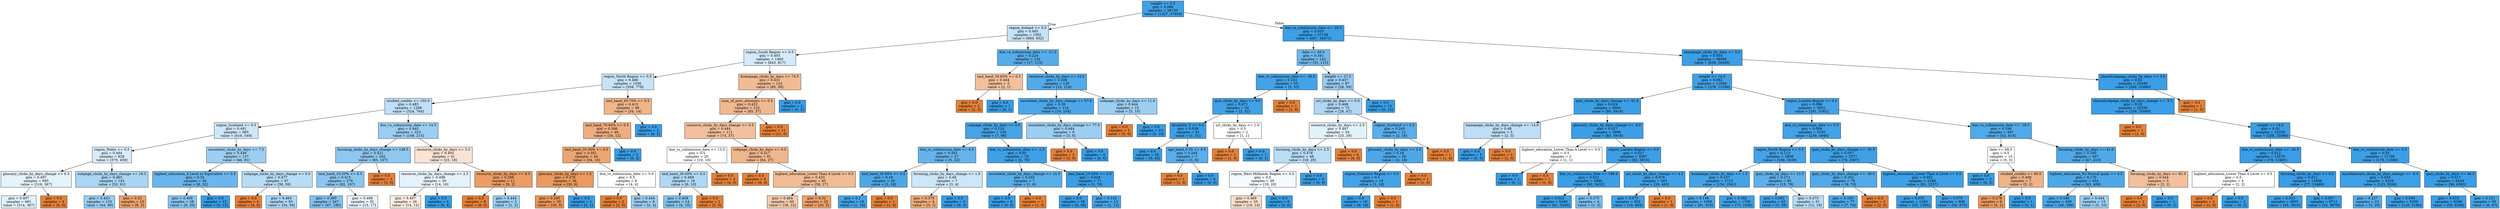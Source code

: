 digraph Tree {
node [shape=box, style="filled", color="black"] ;
0 [label="weight <= 0.5\ngini = 0.066\nsamples = 38730\nvalue = [1327, 37403]", fillcolor="#399de5f6"] ;
1 [label="region_Ireland <= 0.5\ngini = 0.485\nsamples = 1592\nvalue = [660, 932]", fillcolor="#399de54a"] ;
0 -> 1 [labeldistance=2.5, labelangle=45, headlabel="True"] ;
2 [label="region_South Region <= 0.5\ngini = 0.493\nsamples = 1460\nvalue = [643, 817]", fillcolor="#399de536"] ;
1 -> 2 ;
3 [label="region_North Region <= 0.5\ngini = 0.486\nsamples = 1336\nvalue = [558, 778]", fillcolor="#399de548"] ;
2 -> 3 ;
4 [label="studied_credits <= 105.0\ngini = 0.483\nsamples = 1288\nvalue = [524, 764]", fillcolor="#399de550"] ;
3 -> 4 ;
5 [label="region_Scotland <= 0.5\ngini = 0.491\nsamples = 965\nvalue = [416, 549]", fillcolor="#399de53e"] ;
4 -> 5 ;
6 [label="region_Wales <= 0.5\ngini = 0.494\nsamples = 828\nvalue = [370, 458]", fillcolor="#399de531"] ;
5 -> 6 ;
7 [label="glossary_clicks_by_days_change <= 6.5\ngini = 0.497\nsamples = 685\nvalue = [318, 367]", fillcolor="#399de522"] ;
6 -> 7 ;
8 [label="gini = 0.497\nsamples = 681\nvalue = [314, 367]", fillcolor="#399de525"] ;
7 -> 8 ;
9 [label="gini = 0.0\nsamples = 4\nvalue = [4, 0]", fillcolor="#e58139ff"] ;
7 -> 9 ;
10 [label="subpage_clicks_by_days_change <= 18.5\ngini = 0.463\nsamples = 143\nvalue = [52, 91]", fillcolor="#399de56d"] ;
6 -> 10 ;
11 [label="gini = 0.443\nsamples = 133\nvalue = [44, 89]", fillcolor="#399de581"] ;
10 -> 11 ;
12 [label="gini = 0.32\nsamples = 10\nvalue = [8, 2]", fillcolor="#e58139bf"] ;
10 -> 12 ;
13 [label="oucontent_clicks_by_days <= 7.5\ngini = 0.446\nsamples = 137\nvalue = [46, 91]", fillcolor="#399de57e"] ;
5 -> 13 ;
14 [label="highest_education_A Level or Equivalent <= 0.5\ngini = 0.32\nsamples = 40\nvalue = [8, 32]", fillcolor="#399de5bf"] ;
13 -> 14 ;
15 [label="gini = 0.408\nsamples = 28\nvalue = [8, 20]", fillcolor="#399de599"] ;
14 -> 15 ;
16 [label="gini = 0.0\nsamples = 12\nvalue = [0, 12]", fillcolor="#399de5ff"] ;
14 -> 16 ;
17 [label="subpage_clicks_by_days_change <= 0.5\ngini = 0.477\nsamples = 97\nvalue = [38, 59]", fillcolor="#399de55b"] ;
13 -> 17 ;
18 [label="gini = 0.0\nsamples = 4\nvalue = [4, 0]", fillcolor="#e58139ff"] ;
17 -> 18 ;
19 [label="gini = 0.464\nsamples = 93\nvalue = [34, 59]", fillcolor="#399de56c"] ;
17 -> 19 ;
20 [label="due_vs_submission_date <= 14.5\ngini = 0.445\nsamples = 323\nvalue = [108, 215]", fillcolor="#399de57f"] ;
4 -> 20 ;
21 [label="forumng_clicks_by_days_change <= 148.5\ngini = 0.421\nsamples = 282\nvalue = [85, 197]", fillcolor="#399de591"] ;
20 -> 21 ;
22 [label="imd_band_10-20% <= 0.5\ngini = 0.415\nsamples = 279\nvalue = [82, 197]", fillcolor="#399de595"] ;
21 -> 22 ;
23 [label="gini = 0.395\nsamples = 247\nvalue = [67, 180]", fillcolor="#399de5a0"] ;
22 -> 23 ;
24 [label="gini = 0.498\nsamples = 32\nvalue = [15, 17]", fillcolor="#399de51e"] ;
22 -> 24 ;
25 [label="gini = 0.0\nsamples = 3\nvalue = [3, 0]", fillcolor="#e58139ff"] ;
21 -> 25 ;
26 [label="resource_clicks_by_days <= 3.5\ngini = 0.493\nsamples = 41\nvalue = [23, 18]", fillcolor="#e5813937"] ;
20 -> 26 ;
27 [label="resource_clicks_by_days_change <= 2.5\ngini = 0.498\nsamples = 30\nvalue = [14, 16]", fillcolor="#399de520"] ;
26 -> 27 ;
28 [label="gini = 0.497\nsamples = 26\nvalue = [14, 12]", fillcolor="#e5813924"] ;
27 -> 28 ;
29 [label="gini = 0.0\nsamples = 4\nvalue = [0, 4]", fillcolor="#399de5ff"] ;
27 -> 29 ;
30 [label="resource_clicks_by_days <= 9.5\ngini = 0.298\nsamples = 11\nvalue = [9, 2]", fillcolor="#e58139c6"] ;
26 -> 30 ;
31 [label="gini = 0.0\nsamples = 8\nvalue = [8, 0]", fillcolor="#e58139ff"] ;
30 -> 31 ;
32 [label="gini = 0.444\nsamples = 3\nvalue = [1, 2]", fillcolor="#399de57f"] ;
30 -> 32 ;
33 [label="imd_band_60-70% <= 0.5\ngini = 0.413\nsamples = 48\nvalue = [34, 14]", fillcolor="#e5813996"] ;
3 -> 33 ;
34 [label="imd_band_70-80% <= 0.5\ngini = 0.386\nsamples = 46\nvalue = [34, 12]", fillcolor="#e58139a5"] ;
33 -> 34 ;
35 [label="imd_band_20-30% <= 0.5\ngini = 0.351\nsamples = 44\nvalue = [34, 10]", fillcolor="#e58139b4"] ;
34 -> 35 ;
36 [label="glossary_clicks_by_days <= 1.5\ngini = 0.278\nsamples = 36\nvalue = [30, 6]", fillcolor="#e58139cc"] ;
35 -> 36 ;
37 [label="gini = 0.245\nsamples = 35\nvalue = [30, 5]", fillcolor="#e58139d4"] ;
36 -> 37 ;
38 [label="gini = 0.0\nsamples = 1\nvalue = [0, 1]", fillcolor="#399de5ff"] ;
36 -> 38 ;
39 [label="due_vs_submission_date <= 5.0\ngini = 0.5\nsamples = 8\nvalue = [4, 4]", fillcolor="#e5813900"] ;
35 -> 39 ;
40 [label="gini = 0.0\nsamples = 2\nvalue = [2, 0]", fillcolor="#e58139ff"] ;
39 -> 40 ;
41 [label="gini = 0.444\nsamples = 6\nvalue = [2, 4]", fillcolor="#399de57f"] ;
39 -> 41 ;
42 [label="gini = 0.0\nsamples = 2\nvalue = [0, 2]", fillcolor="#399de5ff"] ;
34 -> 42 ;
43 [label="gini = 0.0\nsamples = 2\nvalue = [0, 2]", fillcolor="#399de5ff"] ;
33 -> 43 ;
44 [label="homepage_clicks_by_days <= 74.5\ngini = 0.431\nsamples = 124\nvalue = [85, 39]", fillcolor="#e581398a"] ;
2 -> 44 ;
45 [label="num_of_prev_attempts <= 0.5\ngini = 0.423\nsamples = 122\nvalue = [85, 37]", fillcolor="#e5813990"] ;
44 -> 45 ;
46 [label="resource_clicks_by_days_change <= 0.5\ngini = 0.444\nsamples = 111\nvalue = [74, 37]", fillcolor="#e581397f"] ;
45 -> 46 ;
47 [label="due_vs_submission_date <= 13.5\ngini = 0.5\nsamples = 20\nvalue = [10, 10]", fillcolor="#e5813900"] ;
46 -> 47 ;
48 [label="imd_band_30-40% <= 0.5\ngini = 0.469\nsamples = 16\nvalue = [6, 10]", fillcolor="#399de566"] ;
47 -> 48 ;
49 [label="gini = 0.408\nsamples = 14\nvalue = [4, 10]", fillcolor="#399de599"] ;
48 -> 49 ;
50 [label="gini = 0.0\nsamples = 2\nvalue = [2, 0]", fillcolor="#e58139ff"] ;
48 -> 50 ;
51 [label="gini = 0.0\nsamples = 4\nvalue = [4, 0]", fillcolor="#e58139ff"] ;
47 -> 51 ;
52 [label="subpage_clicks_by_days <= 0.5\ngini = 0.417\nsamples = 91\nvalue = [64, 27]", fillcolor="#e5813993"] ;
46 -> 52 ;
53 [label="gini = 0.0\nsamples = 6\nvalue = [6, 0]", fillcolor="#e58139ff"] ;
52 -> 53 ;
54 [label="highest_education_Lower Than A Level <= 0.5\ngini = 0.433\nsamples = 85\nvalue = [58, 27]", fillcolor="#e5813988"] ;
52 -> 54 ;
55 [label="gini = 0.464\nsamples = 60\nvalue = [38, 22]", fillcolor="#e581396b"] ;
54 -> 55 ;
56 [label="gini = 0.32\nsamples = 25\nvalue = [20, 5]", fillcolor="#e58139bf"] ;
54 -> 56 ;
57 [label="gini = 0.0\nsamples = 11\nvalue = [11, 0]", fillcolor="#e58139ff"] ;
45 -> 57 ;
58 [label="gini = 0.0\nsamples = 2\nvalue = [0, 2]", fillcolor="#399de5ff"] ;
44 -> 58 ;
59 [label="due_vs_submission_date <= -11.5\ngini = 0.224\nsamples = 132\nvalue = [17, 115]", fillcolor="#399de5d9"] ;
1 -> 59 ;
60 [label="imd_band_50-60% <= 0.5\ngini = 0.444\nsamples = 3\nvalue = [2, 1]", fillcolor="#e581397f"] ;
59 -> 60 ;
61 [label="gini = 0.0\nsamples = 2\nvalue = [2, 0]", fillcolor="#e58139ff"] ;
60 -> 61 ;
62 [label="gini = 0.0\nsamples = 1\nvalue = [0, 1]", fillcolor="#399de5ff"] ;
60 -> 62 ;
63 [label="resource_clicks_by_days <= 10.5\ngini = 0.206\nsamples = 129\nvalue = [15, 114]", fillcolor="#399de5dd"] ;
59 -> 63 ;
64 [label="oucontent_clicks_by_days_change <= 67.0\ngini = 0.16\nsamples = 114\nvalue = [10, 104]", fillcolor="#399de5e6"] ;
63 -> 64 ;
65 [label="subpage_clicks_by_days <= 0.5\ngini = 0.124\nsamples = 105\nvalue = [7, 98]", fillcolor="#399de5ed"] ;
64 -> 65 ;
66 [label="due_vs_submission_date <= 6.5\ngini = 0.302\nsamples = 27\nvalue = [5, 22]", fillcolor="#399de5c5"] ;
65 -> 66 ;
67 [label="imd_band_50-60% <= 0.5\ngini = 0.18\nsamples = 20\nvalue = [2, 18]", fillcolor="#399de5e3"] ;
66 -> 67 ;
68 [label="gini = 0.1\nsamples = 19\nvalue = [1, 18]", fillcolor="#399de5f1"] ;
67 -> 68 ;
69 [label="gini = 0.0\nsamples = 1\nvalue = [1, 0]", fillcolor="#e58139ff"] ;
67 -> 69 ;
70 [label="forumng_clicks_by_days_change <= 1.0\ngini = 0.49\nsamples = 7\nvalue = [3, 4]", fillcolor="#399de540"] ;
66 -> 70 ;
71 [label="gini = 0.375\nsamples = 4\nvalue = [3, 1]", fillcolor="#e58139aa"] ;
70 -> 71 ;
72 [label="gini = 0.0\nsamples = 3\nvalue = [0, 3]", fillcolor="#399de5ff"] ;
70 -> 72 ;
73 [label="due_vs_submission_date <= -1.5\ngini = 0.05\nsamples = 78\nvalue = [2, 76]", fillcolor="#399de5f8"] ;
65 -> 73 ;
74 [label="oucontent_clicks_by_days_change <= 14.5\ngini = 0.245\nsamples = 7\nvalue = [1, 6]", fillcolor="#399de5d4"] ;
73 -> 74 ;
75 [label="gini = 0.0\nsamples = 6\nvalue = [0, 6]", fillcolor="#399de5ff"] ;
74 -> 75 ;
76 [label="gini = 0.0\nsamples = 1\nvalue = [1, 0]", fillcolor="#e58139ff"] ;
74 -> 76 ;
77 [label="imd_band_10-20% <= 0.5\ngini = 0.028\nsamples = 71\nvalue = [1, 70]", fillcolor="#399de5fb"] ;
73 -> 77 ;
78 [label="gini = 0.0\nsamples = 58\nvalue = [0, 58]", fillcolor="#399de5ff"] ;
77 -> 78 ;
79 [label="gini = 0.142\nsamples = 13\nvalue = [1, 12]", fillcolor="#399de5ea"] ;
77 -> 79 ;
80 [label="oucontent_clicks_by_days_change <= 77.0\ngini = 0.444\nsamples = 9\nvalue = [3, 6]", fillcolor="#399de57f"] ;
64 -> 80 ;
81 [label="gini = 0.0\nsamples = 3\nvalue = [3, 0]", fillcolor="#e58139ff"] ;
80 -> 81 ;
82 [label="gini = 0.0\nsamples = 6\nvalue = [0, 6]", fillcolor="#399de5ff"] ;
80 -> 82 ;
83 [label="subpage_clicks_by_days <= 11.0\ngini = 0.444\nsamples = 15\nvalue = [5, 10]", fillcolor="#399de57f"] ;
63 -> 83 ;
84 [label="gini = 0.0\nsamples = 5\nvalue = [5, 0]", fillcolor="#e58139ff"] ;
83 -> 84 ;
85 [label="gini = 0.0\nsamples = 10\nvalue = [0, 10]", fillcolor="#399de5ff"] ;
83 -> 85 ;
86 [label="due_vs_submission_date <= -29.5\ngini = 0.035\nsamples = 37138\nvalue = [667, 36471]", fillcolor="#399de5fa"] ;
0 -> 86 [labeldistance=2.5, labelangle=-45, headlabel="False"] ;
87 [label="date <= 68.0\ngini = 0.341\nsamples = 142\nvalue = [31, 111]", fillcolor="#399de5b8"] ;
86 -> 87 ;
88 [label="due_vs_submission_date <= -30.5\ngini = 0.103\nsamples = 55\nvalue = [3, 52]", fillcolor="#399de5f0"] ;
87 -> 88 ;
89 [label="quiz_clicks_by_days <= 9.0\ngini = 0.071\nsamples = 54\nvalue = [2, 52]", fillcolor="#399de5f5"] ;
88 -> 89 ;
90 [label="disability_Y <= 0.5\ngini = 0.038\nsamples = 52\nvalue = [1, 51]", fillcolor="#399de5fa"] ;
89 -> 90 ;
91 [label="gini = 0.0\nsamples = 45\nvalue = [0, 45]", fillcolor="#399de5ff"] ;
90 -> 91 ;
92 [label="age_band_0-35 <= 0.5\ngini = 0.245\nsamples = 7\nvalue = [1, 6]", fillcolor="#399de5d4"] ;
90 -> 92 ;
93 [label="gini = 0.0\nsamples = 1\nvalue = [1, 0]", fillcolor="#e58139ff"] ;
92 -> 93 ;
94 [label="gini = 0.0\nsamples = 6\nvalue = [0, 6]", fillcolor="#399de5ff"] ;
92 -> 94 ;
95 [label="url_clicks_by_days <= 1.0\ngini = 0.5\nsamples = 2\nvalue = [1, 1]", fillcolor="#e5813900"] ;
89 -> 95 ;
96 [label="gini = 0.0\nsamples = 1\nvalue = [1, 0]", fillcolor="#e58139ff"] ;
95 -> 96 ;
97 [label="gini = 0.0\nsamples = 1\nvalue = [0, 1]", fillcolor="#399de5ff"] ;
95 -> 97 ;
98 [label="gini = 0.0\nsamples = 1\nvalue = [1, 0]", fillcolor="#e58139ff"] ;
88 -> 98 ;
99 [label="weight <= 27.5\ngini = 0.437\nsamples = 87\nvalue = [28, 59]", fillcolor="#399de586"] ;
87 -> 99 ;
100 [label="url_clicks_by_days <= 0.5\ngini = 0.468\nsamples = 75\nvalue = [28, 47]", fillcolor="#399de567"] ;
99 -> 100 ;
101 [label="resource_clicks_by_days <= 2.5\ngini = 0.497\nsamples = 54\nvalue = [25, 29]", fillcolor="#399de523"] ;
100 -> 101 ;
102 [label="forumng_clicks_by_days <= 2.5\ngini = 0.478\nsamples = 48\nvalue = [19, 29]", fillcolor="#399de558"] ;
101 -> 102 ;
103 [label="region_West Midlands Region <= 0.5\ngini = 0.5\nsamples = 39\nvalue = [19, 20]", fillcolor="#399de50d"] ;
102 -> 103 ;
104 [label="gini = 0.489\nsamples = 33\nvalue = [19, 14]", fillcolor="#e5813943"] ;
103 -> 104 ;
105 [label="gini = 0.0\nsamples = 6\nvalue = [0, 6]", fillcolor="#399de5ff"] ;
103 -> 105 ;
106 [label="gini = 0.0\nsamples = 9\nvalue = [0, 9]", fillcolor="#399de5ff"] ;
102 -> 106 ;
107 [label="gini = 0.0\nsamples = 6\nvalue = [6, 0]", fillcolor="#e58139ff"] ;
101 -> 107 ;
108 [label="region_Scotland <= 0.5\ngini = 0.245\nsamples = 21\nvalue = [3, 18]", fillcolor="#399de5d4"] ;
100 -> 108 ;
109 [label="glossary_clicks_by_days <= 2.5\ngini = 0.18\nsamples = 20\nvalue = [2, 18]", fillcolor="#399de5e3"] ;
108 -> 109 ;
110 [label="region_Yorkshire Region <= 0.5\ngini = 0.1\nsamples = 19\nvalue = [1, 18]", fillcolor="#399de5f1"] ;
109 -> 110 ;
111 [label="gini = 0.0\nsamples = 18\nvalue = [0, 18]", fillcolor="#399de5ff"] ;
110 -> 111 ;
112 [label="gini = 0.0\nsamples = 1\nvalue = [1, 0]", fillcolor="#e58139ff"] ;
110 -> 112 ;
113 [label="gini = 0.0\nsamples = 1\nvalue = [1, 0]", fillcolor="#e58139ff"] ;
109 -> 113 ;
114 [label="gini = 0.0\nsamples = 1\nvalue = [1, 0]", fillcolor="#e58139ff"] ;
108 -> 114 ;
115 [label="gini = 0.0\nsamples = 12\nvalue = [0, 12]", fillcolor="#399de5ff"] ;
99 -> 115 ;
116 [label="homepage_clicks_by_days <= 5.5\ngini = 0.034\nsamples = 36996\nvalue = [636, 36360]", fillcolor="#399de5fb"] ;
86 -> 116 ;
117 [label="weight <= 14.0\ngini = 0.062\nsamples = 11656\nvalue = [376, 11280]", fillcolor="#399de5f6"] ;
116 -> 117 ;
118 [label="quiz_clicks_by_days_change <= -41.0\ngini = 0.028\nsamples = 6004\nvalue = [85, 5919]", fillcolor="#399de5fb"] ;
117 -> 118 ;
119 [label="homepage_clicks_by_days_change <= -14.0\ngini = 0.48\nsamples = 5\nvalue = [2, 3]", fillcolor="#399de555"] ;
118 -> 119 ;
120 [label="gini = 0.0\nsamples = 3\nvalue = [0, 3]", fillcolor="#399de5ff"] ;
119 -> 120 ;
121 [label="gini = 0.0\nsamples = 2\nvalue = [2, 0]", fillcolor="#e58139ff"] ;
119 -> 121 ;
122 [label="glossary_clicks_by_days_change <= -9.0\ngini = 0.027\nsamples = 5999\nvalue = [83, 5916]", fillcolor="#399de5fb"] ;
118 -> 122 ;
123 [label="highest_education_Lower Than A Level <= 0.5\ngini = 0.5\nsamples = 2\nvalue = [1, 1]", fillcolor="#e5813900"] ;
122 -> 123 ;
124 [label="gini = 0.0\nsamples = 1\nvalue = [0, 1]", fillcolor="#399de5ff"] ;
123 -> 124 ;
125 [label="gini = 0.0\nsamples = 1\nvalue = [1, 0]", fillcolor="#e58139ff"] ;
123 -> 125 ;
126 [label="region_London Region <= 0.5\ngini = 0.027\nsamples = 5997\nvalue = [82, 5915]", fillcolor="#399de5fb"] ;
122 -> 126 ;
127 [label="due_vs_submission_date <= 188.0\ngini = 0.022\nsamples = 5494\nvalue = [62, 5432]", fillcolor="#399de5fc"] ;
126 -> 127 ;
128 [label="gini = 0.022\nsamples = 5490\nvalue = [61, 5429]", fillcolor="#399de5fc"] ;
127 -> 128 ;
129 [label="gini = 0.375\nsamples = 4\nvalue = [1, 3]", fillcolor="#399de5aa"] ;
127 -> 129 ;
130 [label="url_clicks_by_days_change <= 4.5\ngini = 0.076\nsamples = 503\nvalue = [20, 483]", fillcolor="#399de5f4"] ;
126 -> 130 ;
131 [label="gini = 0.073\nsamples = 502\nvalue = [19, 483]", fillcolor="#399de5f5"] ;
130 -> 131 ;
132 [label="gini = 0.0\nsamples = 1\nvalue = [1, 0]", fillcolor="#e58139ff"] ;
130 -> 132 ;
133 [label="region_London Region <= 0.5\ngini = 0.098\nsamples = 5652\nvalue = [291, 5361]", fillcolor="#399de5f1"] ;
117 -> 133 ;
134 [label="due_vs_submission_date <= 0.5\ngini = 0.088\nsamples = 5185\nvalue = [239, 4946]", fillcolor="#399de5f3"] ;
133 -> 134 ;
135 [label="region_North Region <= 0.5\ngini = 0.113\nsamples = 2808\nvalue = [169, 2639]", fillcolor="#399de5ef"] ;
134 -> 135 ;
136 [label="homepage_clicks_by_days <= 1.5\ngini = 0.107\nsamples = 2715\nvalue = [154, 2561]", fillcolor="#399de5f0"] ;
135 -> 136 ;
137 [label="gini = 0.148\nsamples = 1006\nvalue = [81, 925]", fillcolor="#399de5e9"] ;
136 -> 137 ;
138 [label="gini = 0.082\nsamples = 1709\nvalue = [73, 1636]", fillcolor="#399de5f4"] ;
136 -> 138 ;
139 [label="quiz_clicks_by_days <= 13.5\ngini = 0.271\nsamples = 93\nvalue = [15, 78]", fillcolor="#399de5ce"] ;
135 -> 139 ;
140 [label="gini = 0.092\nsamples = 62\nvalue = [3, 59]", fillcolor="#399de5f2"] ;
139 -> 140 ;
141 [label="gini = 0.475\nsamples = 31\nvalue = [12, 19]", fillcolor="#399de55e"] ;
139 -> 141 ;
142 [label="quiz_clicks_by_days_change <= -35.5\ngini = 0.057\nsamples = 2377\nvalue = [70, 2307]", fillcolor="#399de5f7"] ;
134 -> 142 ;
143 [label="quiz_clicks_by_days_change <= -36.5\ngini = 0.202\nsamples = 79\nvalue = [9, 70]", fillcolor="#399de5de"] ;
142 -> 143 ;
144 [label="gini = 0.165\nsamples = 77\nvalue = [7, 70]", fillcolor="#399de5e6"] ;
143 -> 144 ;
145 [label="gini = 0.0\nsamples = 2\nvalue = [2, 0]", fillcolor="#e58139ff"] ;
143 -> 145 ;
146 [label="highest_education_Lower Than A Level <= 0.5\ngini = 0.052\nsamples = 2298\nvalue = [61, 2237]", fillcolor="#399de5f8"] ;
142 -> 146 ;
147 [label="gini = 0.035\nsamples = 1390\nvalue = [25, 1365]", fillcolor="#399de5fa"] ;
146 -> 147 ;
148 [label="gini = 0.076\nsamples = 908\nvalue = [36, 872]", fillcolor="#399de5f4"] ;
146 -> 148 ;
149 [label="due_vs_submission_date <= -18.5\ngini = 0.198\nsamples = 467\nvalue = [52, 415]", fillcolor="#399de5df"] ;
133 -> 149 ;
150 [label="date <= 68.0\ngini = 0.5\nsamples = 10\nvalue = [5, 5]", fillcolor="#e5813900"] ;
149 -> 150 ;
151 [label="gini = 0.0\nsamples = 3\nvalue = [0, 3]", fillcolor="#399de5ff"] ;
150 -> 151 ;
152 [label="studied_credits <= 90.0\ngini = 0.408\nsamples = 7\nvalue = [5, 2]", fillcolor="#e5813999"] ;
150 -> 152 ;
153 [label="gini = 0.278\nsamples = 6\nvalue = [5, 1]", fillcolor="#e58139cc"] ;
152 -> 153 ;
154 [label="gini = 0.0\nsamples = 1\nvalue = [0, 1]", fillcolor="#399de5ff"] ;
152 -> 154 ;
155 [label="forumng_clicks_by_days <= 41.0\ngini = 0.185\nsamples = 457\nvalue = [47, 410]", fillcolor="#399de5e2"] ;
149 -> 155 ;
156 [label="highest_education_No Formal quals <= 0.5\ngini = 0.179\nsamples = 454\nvalue = [45, 409]", fillcolor="#399de5e3"] ;
155 -> 156 ;
157 [label="gini = 0.166\nsamples = 439\nvalue = [40, 399]", fillcolor="#399de5e5"] ;
156 -> 157 ;
158 [label="gini = 0.444\nsamples = 15\nvalue = [5, 10]", fillcolor="#399de57f"] ;
156 -> 158 ;
159 [label="forumng_clicks_by_days <= 82.5\ngini = 0.444\nsamples = 3\nvalue = [2, 1]", fillcolor="#e581397f"] ;
155 -> 159 ;
160 [label="gini = 0.0\nsamples = 2\nvalue = [2, 0]", fillcolor="#e58139ff"] ;
159 -> 160 ;
161 [label="gini = 0.0\nsamples = 1\nvalue = [0, 1]", fillcolor="#399de5ff"] ;
159 -> 161 ;
162 [label="sharedsubpage_clicks_by_days <= 3.5\ngini = 0.02\nsamples = 25340\nvalue = [260, 25080]", fillcolor="#399de5fc"] ;
116 -> 162 ;
163 [label="sharedsubpage_clicks_by_days_change <= -3.5\ngini = 0.02\nsamples = 25339\nvalue = [259, 25080]", fillcolor="#399de5fc"] ;
162 -> 163 ;
164 [label="gini = 0.0\nsamples = 1\nvalue = [1, 0]", fillcolor="#e58139ff"] ;
163 -> 164 ;
165 [label="weight <= 14.0\ngini = 0.02\nsamples = 25338\nvalue = [258, 25080]", fillcolor="#399de5fc"] ;
163 -> 165 ;
166 [label="due_vs_submission_date <= -20.5\ngini = 0.012\nsamples = 13570\nvalue = [79, 13491]", fillcolor="#399de5fe"] ;
165 -> 166 ;
167 [label="highest_education_Lower Than A Level <= 0.5\ngini = 0.5\nsamples = 4\nvalue = [2, 2]", fillcolor="#e5813900"] ;
166 -> 167 ;
168 [label="gini = 0.0\nsamples = 2\nvalue = [2, 0]", fillcolor="#e58139ff"] ;
167 -> 168 ;
169 [label="gini = 0.0\nsamples = 2\nvalue = [0, 2]", fillcolor="#399de5ff"] ;
167 -> 169 ;
170 [label="forumng_clicks_by_days <= 6.5\ngini = 0.011\nsamples = 13566\nvalue = [77, 13489]", fillcolor="#399de5fe"] ;
166 -> 170 ;
171 [label="gini = 0.023\nsamples = 3855\nvalue = [45, 3810]", fillcolor="#399de5fc"] ;
170 -> 171 ;
172 [label="gini = 0.007\nsamples = 9711\nvalue = [32, 9679]", fillcolor="#399de5fe"] ;
170 -> 172 ;
173 [label="due_vs_submission_date <= 0.5\ngini = 0.03\nsamples = 11768\nvalue = [179, 11589]", fillcolor="#399de5fb"] ;
165 -> 173 ;
174 [label="oucollaborate_clicks_by_days_change <= -6.5\ngini = 0.045\nsamples = 5329\nvalue = [123, 5206]", fillcolor="#399de5f9"] ;
173 -> 174 ;
175 [label="gini = 0.227\nsamples = 23\nvalue = [3, 20]", fillcolor="#399de5d9"] ;
174 -> 175 ;
176 [label="gini = 0.044\nsamples = 5306\nvalue = [120, 5186]", fillcolor="#399de5f9"] ;
174 -> 176 ;
177 [label="quiz_clicks_by_days <= 46.5\ngini = 0.017\nsamples = 6439\nvalue = [56, 6383]", fillcolor="#399de5fd"] ;
173 -> 177 ;
178 [label="gini = 0.016\nsamples = 6346\nvalue = [50, 6296]", fillcolor="#399de5fd"] ;
177 -> 178 ;
179 [label="gini = 0.121\nsamples = 93\nvalue = [6, 87]", fillcolor="#399de5ed"] ;
177 -> 179 ;
180 [label="gini = 0.0\nsamples = 1\nvalue = [1, 0]", fillcolor="#e58139ff"] ;
162 -> 180 ;
}